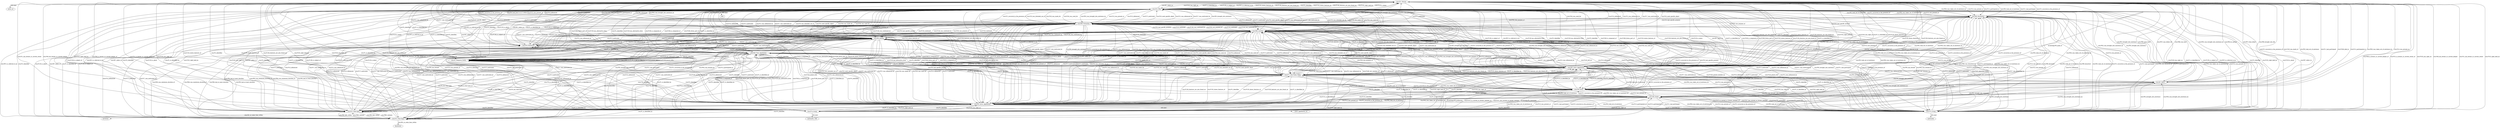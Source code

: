 digraph {
  artist_uri [type=attribute_name,label=artist_uri]
  "crm:E21_Person1" [type=class_uri,label="crm:E21_Person"]
  title [type=attribute_name,label=title]
  "crm:E35_Title1" [type=class_uri,label="crm:E35_Title"]
  birthDate [type=attribute_name,label=birthDate]
  "crm:E52_Time-Span1" [type=class_uri,label="crm:E52_Time-Span"]
  deathDate [type=attribute_name,label=deathDate]
  "crm:E52_Time-Span2" [type=class_uri,label="crm:E52_Time-Span"]
  nationality_URI [type=attribute_name,label=nationality_URI]
  "crm:E74_Group1" [type=class_uri,label="crm:E74_Group"]
  nationality [type=attribute_name,label=nationality]
  "crm:E74_Group2" [type=class_uri,label="crm:E74_Group"]
  artist_appellation_uri [type=attribute_name,label=artist_appellation_uri]
  "crm:E82_Actor_Appellation1" [type=class_uri,label="crm:E82_Actor_Appellation"]
  name [type=attribute_name,label=name]
  "crm:E82_Actor_Appellation2" [type=class_uri,label="crm:E82_Actor_Appellation"]
  "crm:E69_Death" [type=class_uri,label="crm:E69_Death"]
  "crm:E39_Actor" [type=class_uri,label="crm:E39_Actor"]
  "crm:E67_Birth" [type=class_uri,label="crm:E67_Birth"]
  "crm:E71_Man-Made_Thing" [type=class_uri,label="crm:E71_Man-Made_Thing"]
  "crm:E2_Temporal_Entity" [type=class_uri,label="crm:E2_Temporal_Entity"]
  "crm:E54_Dimension" [type=class_uri,label="crm:E54_Dimension"]
  "crm:E49_Time_Appellation" [type=class_uri,label="crm:E49_Time_Appellation"]
  "crm:E85_Joining" [type=class_uri,label="crm:E85_Joining"]
  "crm:E86_Leaving" [type=class_uri,label="crm:E86_Leaving"]
  "crm:E66_Formation" [type=class_uri,label="crm:E66_Formation"]
  "crm:E68_Dissolution" [type=class_uri,label="crm:E68_Dissolution"]
  "crm:E21_Person1" -> artist_uri [label="rdfs:label",type=st_property_uri]
  "crm:E35_Title1" -> title [label="rdfs:label",type=st_property_uri]
  "crm:E52_Time-Span1" -> birthDate [label="crm:P82_at_some_time_within",type=st_property_uri]
  "crm:E52_Time-Span2" -> deathDate [label="crm:P82_at_some_time_within",type=st_property_uri]
  "crm:E74_Group1" -> nationality_URI [label="rdfs:label",type=st_property_uri]
  "crm:E74_Group2" -> nationality [label="rdfs:label",type=st_property_uri]
  "crm:E82_Actor_Appellation1" -> artist_appellation_uri [label="rdfs:label",type=st_property_uri]
  "crm:E82_Actor_Appellation2" -> name [label="rdfs:label",type=st_property_uri]
  "crm:E21_Person1" -> "crm:E69_Death" [label="crm:P100i_died_in",type=direct_property_uri]
  "crm:E69_Death" -> "crm:E21_Person1" [label="crm:P100_was_death_of",type=direct_property_uri]
  "crm:E21_Person1" -> "crm:E39_Actor" [label="id:ontology/PX_pupil_of",type=direct_property_uri]
  "crm:E21_Person1" -> "crm:E67_Birth" [label="crm:P96i_gave_birth",type=direct_property_uri]
  "crm:E21_Person1" -> "crm:E67_Birth" [label="crm:P97i_was_father_for",type=direct_property_uri]
  "crm:E21_Person1" -> "crm:E67_Birth" [label="crm:P98i_was_born",type=direct_property_uri]
  "crm:E67_Birth" -> "crm:E21_Person1" [label="crm:P96_by_mother",type=direct_property_uri]
  "crm:E67_Birth" -> "crm:E21_Person1" [label="crm:P97_from_father",type=direct_property_uri]
  "crm:E67_Birth" -> "crm:E21_Person1" [label="crm:P98_brought_into_life",type=direct_property_uri]
  "crm:E35_Title1" -> "crm:E71_Man-Made_Thing" [label="crm:P102i_is_title_of",type=direct_property_uri]
  "crm:E71_Man-Made_Thing" -> "crm:E35_Title1" [label="crm:P102_has_title",type=direct_property_uri]
  "crm:E52_Time-Span1" -> "crm:E52_Time-Span1" [label="crm:P86_falls_within",type=direct_property_uri]
  "crm:E52_Time-Span1" -> "crm:E52_Time-Span2" [label="crm:P86_falls_within",type=direct_property_uri]
  "crm:E52_Time-Span2" -> "crm:E52_Time-Span1" [label="crm:P86_falls_within",type=direct_property_uri]
  "crm:E52_Time-Span2" -> "crm:E52_Time-Span2" [label="crm:P86_falls_within",type=direct_property_uri]
  "crm:E52_Time-Span1" -> "crm:E52_Time-Span1" [label="crm:P86i_contains",type=direct_property_uri]
  "crm:E52_Time-Span1" -> "crm:E52_Time-Span2" [label="crm:P86i_contains",type=direct_property_uri]
  "crm:E52_Time-Span2" -> "crm:E52_Time-Span1" [label="crm:P86i_contains",type=direct_property_uri]
  "crm:E52_Time-Span2" -> "crm:E52_Time-Span2" [label="crm:P86i_contains",type=direct_property_uri]
  "crm:E52_Time-Span1" -> "crm:E2_Temporal_Entity" [label="crm:P4i_is_time-span_of",type=direct_property_uri]
  "crm:E52_Time-Span2" -> "crm:E2_Temporal_Entity" [label="crm:P4i_is_time-span_of",type=direct_property_uri]
  "crm:E2_Temporal_Entity" -> "crm:E52_Time-Span1" [label="crm:P4_has_time-span",type=direct_property_uri]
  "crm:E2_Temporal_Entity" -> "crm:E52_Time-Span2" [label="crm:P4_has_time-span",type=direct_property_uri]
  "crm:E52_Time-Span1" -> "crm:E54_Dimension" [label="crm:P83_had_at_least_duration",type=direct_property_uri]
  "crm:E52_Time-Span2" -> "crm:E54_Dimension" [label="crm:P83_had_at_least_duration",type=direct_property_uri]
  "crm:E52_Time-Span1" -> "crm:E54_Dimension" [label="crm:P84_had_at_most_duration",type=direct_property_uri]
  "crm:E52_Time-Span2" -> "crm:E54_Dimension" [label="crm:P84_had_at_most_duration",type=direct_property_uri]
  "crm:E54_Dimension" -> "crm:E52_Time-Span1" [label="crm:P83i_was_minimum_duration_of",type=direct_property_uri]
  "crm:E54_Dimension" -> "crm:E52_Time-Span2" [label="crm:P83i_was_minimum_duration_of",type=direct_property_uri]
  "crm:E54_Dimension" -> "crm:E52_Time-Span1" [label="crm:P84i_was_maximum_duration_of",type=direct_property_uri]
  "crm:E54_Dimension" -> "crm:E52_Time-Span2" [label="crm:P84i_was_maximum_duration_of",type=direct_property_uri]
  "crm:E52_Time-Span1" -> "crm:E49_Time_Appellation" [label="crm:P78_is_identified_by",type=direct_property_uri]
  "crm:E52_Time-Span2" -> "crm:E49_Time_Appellation" [label="crm:P78_is_identified_by",type=direct_property_uri]
  "crm:E49_Time_Appellation" -> "crm:E52_Time-Span1" [label="crm:P78i_identifies",type=direct_property_uri]
  "crm:E49_Time_Appellation" -> "crm:E52_Time-Span2" [label="crm:P78i_identifies",type=direct_property_uri]
  "crm:E74_Group1" -> "crm:E39_Actor" [label="crm:P107_has_current_or_former_member",type=direct_property_uri]
  "crm:E74_Group2" -> "crm:E39_Actor" [label="crm:P107_has_current_or_former_member",type=direct_property_uri]
  "crm:E39_Actor" -> "crm:E74_Group1" [label="crm:P107i_is_current_or_former_member_of",type=direct_property_uri]
  "crm:E39_Actor" -> "crm:E74_Group2" [label="crm:P107i_is_current_or_former_member_of",type=direct_property_uri]
  "crm:E39_Actor" -> "crm:E74_Group1" [label="id:ontology/PX_nationality",type=direct_property_uri]
  "crm:E39_Actor" -> "crm:E74_Group2" [label="id:ontology/PX_nationality",type=direct_property_uri]
  "crm:E39_Actor" -> "crm:E74_Group1" [label="id:ontology/PX_profession",type=direct_property_uri]
  "crm:E39_Actor" -> "crm:E74_Group2" [label="id:ontology/PX_profession",type=direct_property_uri]
  "crm:E74_Group1" -> "crm:E85_Joining" [label="crm:P144i_gained_member_by",type=direct_property_uri]
  "crm:E74_Group2" -> "crm:E85_Joining" [label="crm:P144i_gained_member_by",type=direct_property_uri]
  "crm:E85_Joining" -> "crm:E74_Group1" [label="crm:P144_joined_with",type=direct_property_uri]
  "crm:E85_Joining" -> "crm:E74_Group2" [label="crm:P144_joined_with",type=direct_property_uri]
  "crm:E74_Group1" -> "crm:E86_Leaving" [label="crm:P146i_lost_member_by",type=direct_property_uri]
  "crm:E74_Group2" -> "crm:E86_Leaving" [label="crm:P146i_lost_member_by",type=direct_property_uri]
  "crm:E86_Leaving" -> "crm:E74_Group1" [label="crm:P146_separated_from",type=direct_property_uri]
  "crm:E86_Leaving" -> "crm:E74_Group2" [label="crm:P146_separated_from",type=direct_property_uri]
  "crm:E74_Group1" -> "crm:E66_Formation" [label="crm:P95i_was_formed_by",type=direct_property_uri]
  "crm:E74_Group2" -> "crm:E66_Formation" [label="crm:P95i_was_formed_by",type=direct_property_uri]
  "crm:E66_Formation" -> "crm:E74_Group1" [label="crm:P95_has_formed",type=direct_property_uri]
  "crm:E66_Formation" -> "crm:E74_Group2" [label="crm:P95_has_formed",type=direct_property_uri]
  "crm:E74_Group1" -> "crm:E68_Dissolution" [label="crm:P99i_was_dissolved_by",type=direct_property_uri]
  "crm:E74_Group2" -> "crm:E68_Dissolution" [label="crm:P99i_was_dissolved_by",type=direct_property_uri]
  "crm:E68_Dissolution" -> "crm:E74_Group1" [label="crm:P99_dissolved",type=direct_property_uri]
  "crm:E68_Dissolution" -> "crm:E74_Group2" [label="crm:P99_dissolved",type=direct_property_uri]
  "crm:E82_Actor_Appellation1" -> "crm:E39_Actor" [label="crm:P131i_identifies",type=direct_property_uri]
  "crm:E82_Actor_Appellation2" -> "crm:E39_Actor" [label="crm:P131i_identifies",type=direct_property_uri]
  "crm:E39_Actor" -> "crm:E82_Actor_Appellation1" [label="crm:P131_is_identified_by",type=direct_property_uri]
  "crm:E39_Actor" -> "crm:E82_Actor_Appellation2" [label="crm:P131_is_identified_by",type=direct_property_uri]
  "crm:E39_Actor" -> "crm:E85_Joining" [label="crm:P143i_was_joined_by",type=direct_property_uri]
  "crm:E39_Actor" -> "crm:E86_Leaving" [label="crm:P145i_left_by",type=direct_property_uri]
  "crm:E2_Temporal_Entity" -> "crm:E2_Temporal_Entity" [label="crm:P115i_is_finished_by",type=direct_property_uri]
  "crm:E2_Temporal_Entity" -> "crm:E2_Temporal_Entity" [label="crm:P114_is_equal_in_time_to",type=direct_property_uri]
  "crm:E2_Temporal_Entity" -> "crm:E2_Temporal_Entity" [label="crm:P115_finishes",type=direct_property_uri]
  "crm:E2_Temporal_Entity" -> "crm:E2_Temporal_Entity" [label="crm:P116_starts",type=direct_property_uri]
  "crm:E2_Temporal_Entity" -> "crm:E2_Temporal_Entity" [label="crm:P116i_is_started_by",type=direct_property_uri]
  "crm:E2_Temporal_Entity" -> "crm:E2_Temporal_Entity" [label="crm:P117_occurs_during",type=direct_property_uri]
  "crm:E2_Temporal_Entity" -> "crm:E2_Temporal_Entity" [label="crm:P117i_includes",type=direct_property_uri]
  "crm:E2_Temporal_Entity" -> "crm:E2_Temporal_Entity" [label="crm:P118_overlaps_in_time_with",type=direct_property_uri]
  "crm:E2_Temporal_Entity" -> "crm:E2_Temporal_Entity" [label="crm:P118i_is_overlapped_in_time_by",type=direct_property_uri]
  "crm:E2_Temporal_Entity" -> "crm:E2_Temporal_Entity" [label="crm:P119_meets_in_time_with",type=direct_property_uri]
  "crm:E2_Temporal_Entity" -> "crm:E2_Temporal_Entity" [label="crm:P119i_is_met_in_time_by",type=direct_property_uri]
  "crm:E2_Temporal_Entity" -> "crm:E2_Temporal_Entity" [label="crm:P120_occurs_before",type=direct_property_uri]
  "crm:E2_Temporal_Entity" -> "crm:E2_Temporal_Entity" [label="crm:P120i_occurs_after",type=direct_property_uri]
  "crm:E21_Person1" -> "crm:E35_Title1" [label="crm:P105i_has_right_on",type=inherited]
  "crm:E21_Person1" -> "crm:E35_Title1" [label="crm:P1_is_identified_by",type=inherited]
  "crm:E21_Person1" -> "crm:E35_Title1" [label="crm:P129i_is_subject_of",type=inherited]
  "crm:E21_Person1" -> "crm:E35_Title1" [label="crm:P67i_is_referred_to_by",type=inherited]
  "crm:E21_Person1" -> "crm:E35_Title1" [label="crm:P130_shows_features_of",type=inherited]
  "crm:E21_Person1" -> "crm:E35_Title1" [label="crm:P130i_features_are_also_found_on",type=inherited]
  "crm:E21_Person1" -> "crm:E74_Group1" [label="crm:P49_has_former_or_current_keeper",type=inherited]
  "crm:E21_Person1" -> "crm:E74_Group2" [label="crm:P49_has_former_or_current_keeper",type=inherited]
  "crm:E21_Person1" -> "crm:E74_Group1" [label="crm:P51_has_former_or_current_owner",type=inherited]
  "crm:E21_Person1" -> "crm:E74_Group2" [label="crm:P51_has_former_or_current_owner",type=inherited]
  "crm:E21_Person1" -> "crm:E74_Group1" [label="crm:P105_right_held_by",type=inherited]
  "crm:E21_Person1" -> "crm:E74_Group2" [label="crm:P105_right_held_by",type=inherited]
  "crm:E21_Person1" -> "crm:E82_Actor_Appellation1" [label="crm:P105i_has_right_on",type=inherited]
  "crm:E21_Person1" -> "crm:E82_Actor_Appellation2" [label="crm:P105i_has_right_on",type=inherited]
  "crm:E21_Person1" -> "crm:E82_Actor_Appellation1" [label="crm:P1_is_identified_by",type=inherited]
  "crm:E21_Person1" -> "crm:E82_Actor_Appellation2" [label="crm:P1_is_identified_by",type=inherited]
  "crm:E21_Person1" -> "crm:E82_Actor_Appellation1" [label="crm:P130_shows_features_of",type=inherited]
  "crm:E21_Person1" -> "crm:E82_Actor_Appellation2" [label="crm:P130_shows_features_of",type=inherited]
  "crm:E21_Person1" -> "crm:E82_Actor_Appellation1" [label="crm:P130i_features_are_also_found_on",type=inherited]
  "crm:E21_Person1" -> "crm:E82_Actor_Appellation2" [label="crm:P130i_features_are_also_found_on",type=inherited]
  "crm:E21_Person1" -> "crm:E69_Death" [label="crm:P11i_participated_in",type=inherited]
  "crm:E21_Person1" -> "crm:E69_Death" [label="crm:P93i_was_taken_out_of_existence_by",type=inherited]
  "crm:E21_Person1" -> "crm:E69_Death" [label="crm:P12i_was_present_at",type=inherited]
  "crm:E21_Person1" -> "crm:E67_Birth" [label="crm:P92i_was_brought_into_existence_by",type=inherited]
  "crm:E21_Person1" -> "crm:E71_Man-Made_Thing" [label="crm:P130_shows_features_of",type=inherited]
  "crm:E21_Person1" -> "crm:E71_Man-Made_Thing" [label="crm:P130i_features_are_also_found_on",type=inherited]
  "crm:E21_Person1" -> "crm:E49_Time_Appellation" [label="crm:P1_is_identified_by",type=inherited]
  "crm:E21_Person1" -> "crm:E85_Joining" [label="crm:P15i_influenced",type=inherited]
  "crm:E21_Person1" -> "crm:E85_Joining" [label="crm:P17i_motivated",type=inherited]
  "crm:E21_Person1" -> "crm:E85_Joining" [label="crm:P16i_was_used_for",type=inherited]
  "crm:E21_Person1" -> "crm:E86_Leaving" [label="crm:P15i_influenced",type=inherited]
  "crm:E21_Person1" -> "crm:E86_Leaving" [label="crm:P17i_motivated",type=inherited]
  "crm:E21_Person1" -> "crm:E86_Leaving" [label="crm:P16i_was_used_for",type=inherited]
  "crm:E21_Person1" -> "crm:E66_Formation" [label="crm:P11i_participated_in",type=inherited]
  "crm:E21_Person1" -> "crm:E66_Formation" [label="crm:P8i_witnessed",type=inherited]
  "crm:E21_Person1" -> "crm:E66_Formation" [label="crm:P92i_was_brought_into_existence_by",type=inherited]
  "crm:E21_Person1" -> "crm:E66_Formation" [label="crm:P12i_was_present_at",type=inherited]
  "crm:E21_Person1" -> "crm:E66_Formation" [label="crm:P15i_influenced",type=inherited]
  "crm:E21_Person1" -> "crm:E66_Formation" [label="crm:P17i_motivated",type=inherited]
  "crm:E21_Person1" -> "crm:E66_Formation" [label="crm:P16i_was_used_for",type=inherited]
  "crm:E21_Person1" -> "crm:E68_Dissolution" [label="crm:P11i_participated_in",type=inherited]
  "crm:E21_Person1" -> "crm:E68_Dissolution" [label="crm:P93i_was_taken_out_of_existence_by",type=inherited]
  "crm:E21_Person1" -> "crm:E68_Dissolution" [label="crm:P12i_was_present_at",type=inherited]
  "crm:E35_Title1" -> "crm:E21_Person1" [label="crm:P1i_identifies",type=inherited]
  "crm:E35_Title1" -> "crm:E21_Person1" [label="crm:P130_shows_features_of",type=inherited]
  "crm:E35_Title1" -> "crm:E21_Person1" [label="crm:P130i_features_are_also_found_on",type=inherited]
  "crm:E35_Title1" -> "crm:E21_Person1" [label="crm:P105_right_held_by",type=inherited]
  "crm:E35_Title1" -> "crm:E21_Person1" [label="crm:P129_is_about",type=inherited]
  "crm:E35_Title1" -> "crm:E21_Person1" [label="crm:P67_refers_to",type=inherited]
  "crm:E35_Title1" -> "crm:E52_Time-Span1" [label="crm:P1i_identifies",type=inherited]
  "crm:E35_Title1" -> "crm:E52_Time-Span2" [label="crm:P1i_identifies",type=inherited]
  "crm:E35_Title1" -> "crm:E52_Time-Span1" [label="crm:P129_is_about",type=inherited]
  "crm:E35_Title1" -> "crm:E52_Time-Span2" [label="crm:P129_is_about",type=inherited]
  "crm:E35_Title1" -> "crm:E52_Time-Span1" [label="crm:P67_refers_to",type=inherited]
  "crm:E35_Title1" -> "crm:E52_Time-Span2" [label="crm:P67_refers_to",type=inherited]
  "crm:E35_Title1" -> "crm:E74_Group1" [label="crm:P1i_identifies",type=inherited]
  "crm:E35_Title1" -> "crm:E74_Group2" [label="crm:P1i_identifies",type=inherited]
  "crm:E35_Title1" -> "crm:E74_Group1" [label="crm:P105_right_held_by",type=inherited]
  "crm:E35_Title1" -> "crm:E74_Group2" [label="crm:P105_right_held_by",type=inherited]
  "crm:E35_Title1" -> "crm:E74_Group1" [label="crm:P129_is_about",type=inherited]
  "crm:E35_Title1" -> "crm:E74_Group2" [label="crm:P129_is_about",type=inherited]
  "crm:E35_Title1" -> "crm:E74_Group1" [label="crm:P67_refers_to",type=inherited]
  "crm:E35_Title1" -> "crm:E74_Group2" [label="crm:P67_refers_to",type=inherited]
  "crm:E35_Title1" -> "crm:E82_Actor_Appellation1" [label="crm:P139_has_alternative_form",type=inherited]
  "crm:E35_Title1" -> "crm:E82_Actor_Appellation2" [label="crm:P139_has_alternative_form",type=inherited]
  "crm:E35_Title1" -> "crm:E82_Actor_Appellation1" [label="crm:P1i_identifies",type=inherited]
  "crm:E35_Title1" -> "crm:E82_Actor_Appellation2" [label="crm:P1i_identifies",type=inherited]
  "crm:E35_Title1" -> "crm:E82_Actor_Appellation1" [label="crm:P106_is_composed_of",type=inherited]
  "crm:E35_Title1" -> "crm:E82_Actor_Appellation2" [label="crm:P106_is_composed_of",type=inherited]
  "crm:E35_Title1" -> "crm:E82_Actor_Appellation1" [label="crm:P106i_forms_part_of",type=inherited]
  "crm:E35_Title1" -> "crm:E82_Actor_Appellation2" [label="crm:P106i_forms_part_of",type=inherited]
  "crm:E35_Title1" -> "crm:E82_Actor_Appellation1" [label="crm:P130_shows_features_of",type=inherited]
  "crm:E35_Title1" -> "crm:E82_Actor_Appellation2" [label="crm:P130_shows_features_of",type=inherited]
  "crm:E35_Title1" -> "crm:E82_Actor_Appellation1" [label="crm:P130i_features_are_also_found_on",type=inherited]
  "crm:E35_Title1" -> "crm:E82_Actor_Appellation2" [label="crm:P130i_features_are_also_found_on",type=inherited]
  "crm:E35_Title1" -> "crm:E82_Actor_Appellation1" [label="crm:P129_is_about",type=inherited]
  "crm:E35_Title1" -> "crm:E82_Actor_Appellation2" [label="crm:P129_is_about",type=inherited]
  "crm:E35_Title1" -> "crm:E82_Actor_Appellation1" [label="crm:P67_refers_to",type=inherited]
  "crm:E35_Title1" -> "crm:E82_Actor_Appellation2" [label="crm:P67_refers_to",type=inherited]
  "crm:E35_Title1" -> "crm:E82_Actor_Appellation1" [label="crm:P1_is_identified_by",type=inherited]
  "crm:E35_Title1" -> "crm:E82_Actor_Appellation2" [label="crm:P1_is_identified_by",type=inherited]
  "crm:E35_Title1" -> "crm:E69_Death" [label="crm:P93i_was_taken_out_of_existence_by",type=inherited]
  "crm:E35_Title1" -> "crm:E69_Death" [label="crm:P12i_was_present_at",type=inherited]
  "crm:E35_Title1" -> "crm:E39_Actor" [label="crm:P1i_identifies",type=inherited]
  "crm:E35_Title1" -> "crm:E39_Actor" [label="crm:P129_is_about",type=inherited]
  "crm:E35_Title1" -> "crm:E39_Actor" [label="crm:P67_refers_to",type=inherited]
  "crm:E35_Title1" -> "crm:E67_Birth" [label="crm:P92i_was_brought_into_existence_by",type=inherited]
  "crm:E35_Title1" -> "crm:E71_Man-Made_Thing" [label="crm:P1i_identifies",type=inherited]
  "crm:E35_Title1" -> "crm:E71_Man-Made_Thing" [label="crm:P130_shows_features_of",type=inherited]
  "crm:E35_Title1" -> "crm:E71_Man-Made_Thing" [label="crm:P130i_features_are_also_found_on",type=inherited]
  "crm:E35_Title1" -> "crm:E71_Man-Made_Thing" [label="crm:P129_is_about",type=inherited]
  "crm:E35_Title1" -> "crm:E71_Man-Made_Thing" [label="crm:P67_refers_to",type=inherited]
  "crm:E35_Title1" -> "crm:E2_Temporal_Entity" [label="crm:P1i_identifies",type=inherited]
  "crm:E35_Title1" -> "crm:E2_Temporal_Entity" [label="crm:P129_is_about",type=inherited]
  "crm:E35_Title1" -> "crm:E2_Temporal_Entity" [label="crm:P67_refers_to",type=inherited]
  "crm:E35_Title1" -> "crm:E54_Dimension" [label="crm:P1i_identifies",type=inherited]
  "crm:E35_Title1" -> "crm:E54_Dimension" [label="crm:P129_is_about",type=inherited]
  "crm:E35_Title1" -> "crm:E54_Dimension" [label="crm:P67_refers_to",type=inherited]
  "crm:E35_Title1" -> "crm:E49_Time_Appellation" [label="crm:P139_has_alternative_form",type=inherited]
  "crm:E35_Title1" -> "crm:E49_Time_Appellation" [label="crm:P106_is_composed_of",type=inherited]
  "crm:E35_Title1" -> "crm:E49_Time_Appellation" [label="crm:P106i_forms_part_of",type=inherited]
  "crm:E35_Title1" -> "crm:E49_Time_Appellation" [label="crm:P1_is_identified_by",type=inherited]
  "crm:E35_Title1" -> "crm:E85_Joining" [label="crm:P19i_was_made_for",type=inherited]
  "crm:E35_Title1" -> "crm:E85_Joining" [label="crm:P16i_was_used_for",type=inherited]
  "crm:E35_Title1" -> "crm:E85_Joining" [label="crm:P15i_influenced",type=inherited]
  "crm:E35_Title1" -> "crm:E85_Joining" [label="crm:P17i_motivated",type=inherited]
  "crm:E35_Title1" -> "crm:E86_Leaving" [label="crm:P19i_was_made_for",type=inherited]
  "crm:E35_Title1" -> "crm:E86_Leaving" [label="crm:P16i_was_used_for",type=inherited]
  "crm:E35_Title1" -> "crm:E86_Leaving" [label="crm:P15i_influenced",type=inherited]
  "crm:E35_Title1" -> "crm:E86_Leaving" [label="crm:P17i_motivated",type=inherited]
  "crm:E35_Title1" -> "crm:E66_Formation" [label="crm:P19i_was_made_for",type=inherited]
  "crm:E35_Title1" -> "crm:E66_Formation" [label="crm:P16i_was_used_for",type=inherited]
  "crm:E35_Title1" -> "crm:E66_Formation" [label="crm:P92i_was_brought_into_existence_by",type=inherited]
  "crm:E35_Title1" -> "crm:E66_Formation" [label="crm:P12i_was_present_at",type=inherited]
  "crm:E35_Title1" -> "crm:E66_Formation" [label="crm:P15i_influenced",type=inherited]
  "crm:E35_Title1" -> "crm:E66_Formation" [label="crm:P17i_motivated",type=inherited]
  "crm:E35_Title1" -> "crm:E68_Dissolution" [label="crm:P93i_was_taken_out_of_existence_by",type=inherited]
  "crm:E35_Title1" -> "crm:E68_Dissolution" [label="crm:P12i_was_present_at",type=inherited]
  "crm:E52_Time-Span1" -> "crm:E35_Title1" [label="crm:P1_is_identified_by",type=inherited]
  "crm:E52_Time-Span2" -> "crm:E35_Title1" [label="crm:P1_is_identified_by",type=inherited]
  "crm:E52_Time-Span1" -> "crm:E35_Title1" [label="crm:P129i_is_subject_of",type=inherited]
  "crm:E52_Time-Span2" -> "crm:E35_Title1" [label="crm:P129i_is_subject_of",type=inherited]
  "crm:E52_Time-Span1" -> "crm:E35_Title1" [label="crm:P67i_is_referred_to_by",type=inherited]
  "crm:E52_Time-Span2" -> "crm:E35_Title1" [label="crm:P67i_is_referred_to_by",type=inherited]
  "crm:E52_Time-Span1" -> "crm:E82_Actor_Appellation1" [label="crm:P1_is_identified_by",type=inherited]
  "crm:E52_Time-Span1" -> "crm:E82_Actor_Appellation2" [label="crm:P1_is_identified_by",type=inherited]
  "crm:E52_Time-Span2" -> "crm:E82_Actor_Appellation1" [label="crm:P1_is_identified_by",type=inherited]
  "crm:E52_Time-Span2" -> "crm:E82_Actor_Appellation2" [label="crm:P1_is_identified_by",type=inherited]
  "crm:E52_Time-Span1" -> "crm:E49_Time_Appellation" [label="crm:P1_is_identified_by",type=inherited]
  "crm:E52_Time-Span2" -> "crm:E49_Time_Appellation" [label="crm:P1_is_identified_by",type=inherited]
  "crm:E52_Time-Span1" -> "crm:E85_Joining" [label="crm:P15i_influenced",type=inherited]
  "crm:E52_Time-Span2" -> "crm:E85_Joining" [label="crm:P15i_influenced",type=inherited]
  "crm:E52_Time-Span1" -> "crm:E85_Joining" [label="crm:P17i_motivated",type=inherited]
  "crm:E52_Time-Span2" -> "crm:E85_Joining" [label="crm:P17i_motivated",type=inherited]
  "crm:E52_Time-Span1" -> "crm:E86_Leaving" [label="crm:P15i_influenced",type=inherited]
  "crm:E52_Time-Span2" -> "crm:E86_Leaving" [label="crm:P15i_influenced",type=inherited]
  "crm:E52_Time-Span1" -> "crm:E86_Leaving" [label="crm:P17i_motivated",type=inherited]
  "crm:E52_Time-Span2" -> "crm:E86_Leaving" [label="crm:P17i_motivated",type=inherited]
  "crm:E52_Time-Span1" -> "crm:E66_Formation" [label="crm:P15i_influenced",type=inherited]
  "crm:E52_Time-Span2" -> "crm:E66_Formation" [label="crm:P15i_influenced",type=inherited]
  "crm:E52_Time-Span1" -> "crm:E66_Formation" [label="crm:P17i_motivated",type=inherited]
  "crm:E52_Time-Span2" -> "crm:E66_Formation" [label="crm:P17i_motivated",type=inherited]
  "crm:E74_Group1" -> "crm:E21_Person1" [label="crm:P49i_is_former_or_current_keeper_of",type=inherited]
  "crm:E74_Group2" -> "crm:E21_Person1" [label="crm:P49i_is_former_or_current_keeper_of",type=inherited]
  "crm:E74_Group1" -> "crm:E21_Person1" [label="crm:P51i_is_former_or_current_owner_of",type=inherited]
  "crm:E74_Group2" -> "crm:E21_Person1" [label="crm:P51i_is_former_or_current_owner_of",type=inherited]
  "crm:E74_Group1" -> "crm:E21_Person1" [label="crm:P105i_has_right_on",type=inherited]
  "crm:E74_Group2" -> "crm:E21_Person1" [label="crm:P105i_has_right_on",type=inherited]
  "crm:E74_Group1" -> "crm:E35_Title1" [label="crm:P105i_has_right_on",type=inherited]
  "crm:E74_Group2" -> "crm:E35_Title1" [label="crm:P105i_has_right_on",type=inherited]
  "crm:E74_Group1" -> "crm:E35_Title1" [label="crm:P1_is_identified_by",type=inherited]
  "crm:E74_Group2" -> "crm:E35_Title1" [label="crm:P1_is_identified_by",type=inherited]
  "crm:E74_Group1" -> "crm:E35_Title1" [label="crm:P129i_is_subject_of",type=inherited]
  "crm:E74_Group2" -> "crm:E35_Title1" [label="crm:P129i_is_subject_of",type=inherited]
  "crm:E74_Group1" -> "crm:E35_Title1" [label="crm:P67i_is_referred_to_by",type=inherited]
  "crm:E74_Group2" -> "crm:E35_Title1" [label="crm:P67i_is_referred_to_by",type=inherited]
  "crm:E74_Group1" -> "crm:E82_Actor_Appellation1" [label="crm:P105i_has_right_on",type=inherited]
  "crm:E74_Group1" -> "crm:E82_Actor_Appellation2" [label="crm:P105i_has_right_on",type=inherited]
  "crm:E74_Group2" -> "crm:E82_Actor_Appellation1" [label="crm:P105i_has_right_on",type=inherited]
  "crm:E74_Group2" -> "crm:E82_Actor_Appellation2" [label="crm:P105i_has_right_on",type=inherited]
  "crm:E74_Group1" -> "crm:E82_Actor_Appellation1" [label="crm:P1_is_identified_by",type=inherited]
  "crm:E74_Group1" -> "crm:E82_Actor_Appellation2" [label="crm:P1_is_identified_by",type=inherited]
  "crm:E74_Group2" -> "crm:E82_Actor_Appellation1" [label="crm:P1_is_identified_by",type=inherited]
  "crm:E74_Group2" -> "crm:E82_Actor_Appellation2" [label="crm:P1_is_identified_by",type=inherited]
  "crm:E74_Group1" -> "crm:E69_Death" [label="crm:P11i_participated_in",type=inherited]
  "crm:E74_Group2" -> "crm:E69_Death" [label="crm:P11i_participated_in",type=inherited]
  "crm:E74_Group1" -> "crm:E69_Death" [label="crm:P93i_was_taken_out_of_existence_by",type=inherited]
  "crm:E74_Group2" -> "crm:E69_Death" [label="crm:P93i_was_taken_out_of_existence_by",type=inherited]
  "crm:E74_Group1" -> "crm:E69_Death" [label="crm:P12i_was_present_at",type=inherited]
  "crm:E74_Group2" -> "crm:E69_Death" [label="crm:P12i_was_present_at",type=inherited]
  "crm:E74_Group1" -> "crm:E67_Birth" [label="crm:P92i_was_brought_into_existence_by",type=inherited]
  "crm:E74_Group2" -> "crm:E67_Birth" [label="crm:P92i_was_brought_into_existence_by",type=inherited]
  "crm:E74_Group1" -> "crm:E49_Time_Appellation" [label="crm:P1_is_identified_by",type=inherited]
  "crm:E74_Group2" -> "crm:E49_Time_Appellation" [label="crm:P1_is_identified_by",type=inherited]
  "crm:E74_Group1" -> "crm:E85_Joining" [label="crm:P15i_influenced",type=inherited]
  "crm:E74_Group2" -> "crm:E85_Joining" [label="crm:P15i_influenced",type=inherited]
  "crm:E74_Group1" -> "crm:E85_Joining" [label="crm:P17i_motivated",type=inherited]
  "crm:E74_Group2" -> "crm:E85_Joining" [label="crm:P17i_motivated",type=inherited]
  "crm:E74_Group1" -> "crm:E86_Leaving" [label="crm:P15i_influenced",type=inherited]
  "crm:E74_Group2" -> "crm:E86_Leaving" [label="crm:P15i_influenced",type=inherited]
  "crm:E74_Group1" -> "crm:E86_Leaving" [label="crm:P17i_motivated",type=inherited]
  "crm:E74_Group2" -> "crm:E86_Leaving" [label="crm:P17i_motivated",type=inherited]
  "crm:E74_Group1" -> "crm:E66_Formation" [label="crm:P11i_participated_in",type=inherited]
  "crm:E74_Group2" -> "crm:E66_Formation" [label="crm:P11i_participated_in",type=inherited]
  "crm:E74_Group1" -> "crm:E66_Formation" [label="crm:P92i_was_brought_into_existence_by",type=inherited]
  "crm:E74_Group2" -> "crm:E66_Formation" [label="crm:P92i_was_brought_into_existence_by",type=inherited]
  "crm:E74_Group1" -> "crm:E66_Formation" [label="crm:P12i_was_present_at",type=inherited]
  "crm:E74_Group2" -> "crm:E66_Formation" [label="crm:P12i_was_present_at",type=inherited]
  "crm:E74_Group1" -> "crm:E66_Formation" [label="crm:P15i_influenced",type=inherited]
  "crm:E74_Group2" -> "crm:E66_Formation" [label="crm:P15i_influenced",type=inherited]
  "crm:E74_Group1" -> "crm:E66_Formation" [label="crm:P17i_motivated",type=inherited]
  "crm:E74_Group2" -> "crm:E66_Formation" [label="crm:P17i_motivated",type=inherited]
  "crm:E74_Group1" -> "crm:E68_Dissolution" [label="crm:P11i_participated_in",type=inherited]
  "crm:E74_Group2" -> "crm:E68_Dissolution" [label="crm:P11i_participated_in",type=inherited]
  "crm:E74_Group1" -> "crm:E68_Dissolution" [label="crm:P93i_was_taken_out_of_existence_by",type=inherited]
  "crm:E74_Group2" -> "crm:E68_Dissolution" [label="crm:P93i_was_taken_out_of_existence_by",type=inherited]
  "crm:E74_Group1" -> "crm:E68_Dissolution" [label="crm:P12i_was_present_at",type=inherited]
  "crm:E74_Group2" -> "crm:E68_Dissolution" [label="crm:P12i_was_present_at",type=inherited]
  "crm:E82_Actor_Appellation1" -> "crm:E21_Person1" [label="crm:P1i_identifies",type=inherited]
  "crm:E82_Actor_Appellation2" -> "crm:E21_Person1" [label="crm:P1i_identifies",type=inherited]
  "crm:E82_Actor_Appellation1" -> "crm:E21_Person1" [label="crm:P130_shows_features_of",type=inherited]
  "crm:E82_Actor_Appellation2" -> "crm:E21_Person1" [label="crm:P130_shows_features_of",type=inherited]
  "crm:E82_Actor_Appellation1" -> "crm:E21_Person1" [label="crm:P130i_features_are_also_found_on",type=inherited]
  "crm:E82_Actor_Appellation2" -> "crm:E21_Person1" [label="crm:P130i_features_are_also_found_on",type=inherited]
  "crm:E82_Actor_Appellation1" -> "crm:E21_Person1" [label="crm:P105_right_held_by",type=inherited]
  "crm:E82_Actor_Appellation2" -> "crm:E21_Person1" [label="crm:P105_right_held_by",type=inherited]
  "crm:E82_Actor_Appellation1" -> "crm:E35_Title1" [label="crm:P139_has_alternative_form",type=inherited]
  "crm:E82_Actor_Appellation2" -> "crm:E35_Title1" [label="crm:P139_has_alternative_form",type=inherited]
  "crm:E82_Actor_Appellation1" -> "crm:E35_Title1" [label="crm:P1i_identifies",type=inherited]
  "crm:E82_Actor_Appellation2" -> "crm:E35_Title1" [label="crm:P1i_identifies",type=inherited]
  "crm:E82_Actor_Appellation1" -> "crm:E35_Title1" [label="crm:P106_is_composed_of",type=inherited]
  "crm:E82_Actor_Appellation2" -> "crm:E35_Title1" [label="crm:P106_is_composed_of",type=inherited]
  "crm:E82_Actor_Appellation1" -> "crm:E35_Title1" [label="crm:P106i_forms_part_of",type=inherited]
  "crm:E82_Actor_Appellation2" -> "crm:E35_Title1" [label="crm:P106i_forms_part_of",type=inherited]
  "crm:E82_Actor_Appellation1" -> "crm:E35_Title1" [label="crm:P130_shows_features_of",type=inherited]
  "crm:E82_Actor_Appellation2" -> "crm:E35_Title1" [label="crm:P130_shows_features_of",type=inherited]
  "crm:E82_Actor_Appellation1" -> "crm:E35_Title1" [label="crm:P130i_features_are_also_found_on",type=inherited]
  "crm:E82_Actor_Appellation2" -> "crm:E35_Title1" [label="crm:P130i_features_are_also_found_on",type=inherited]
  "crm:E82_Actor_Appellation1" -> "crm:E35_Title1" [label="crm:P1_is_identified_by",type=inherited]
  "crm:E82_Actor_Appellation2" -> "crm:E35_Title1" [label="crm:P1_is_identified_by",type=inherited]
  "crm:E82_Actor_Appellation1" -> "crm:E35_Title1" [label="crm:P129i_is_subject_of",type=inherited]
  "crm:E82_Actor_Appellation2" -> "crm:E35_Title1" [label="crm:P129i_is_subject_of",type=inherited]
  "crm:E82_Actor_Appellation1" -> "crm:E35_Title1" [label="crm:P67i_is_referred_to_by",type=inherited]
  "crm:E82_Actor_Appellation2" -> "crm:E35_Title1" [label="crm:P67i_is_referred_to_by",type=inherited]
  "crm:E82_Actor_Appellation1" -> "crm:E52_Time-Span1" [label="crm:P1i_identifies",type=inherited]
  "crm:E82_Actor_Appellation1" -> "crm:E52_Time-Span2" [label="crm:P1i_identifies",type=inherited]
  "crm:E82_Actor_Appellation2" -> "crm:E52_Time-Span1" [label="crm:P1i_identifies",type=inherited]
  "crm:E82_Actor_Appellation2" -> "crm:E52_Time-Span2" [label="crm:P1i_identifies",type=inherited]
  "crm:E82_Actor_Appellation1" -> "crm:E74_Group1" [label="crm:P1i_identifies",type=inherited]
  "crm:E82_Actor_Appellation1" -> "crm:E74_Group2" [label="crm:P1i_identifies",type=inherited]
  "crm:E82_Actor_Appellation2" -> "crm:E74_Group1" [label="crm:P1i_identifies",type=inherited]
  "crm:E82_Actor_Appellation2" -> "crm:E74_Group2" [label="crm:P1i_identifies",type=inherited]
  "crm:E82_Actor_Appellation1" -> "crm:E74_Group1" [label="crm:P105_right_held_by",type=inherited]
  "crm:E82_Actor_Appellation1" -> "crm:E74_Group2" [label="crm:P105_right_held_by",type=inherited]
  "crm:E82_Actor_Appellation2" -> "crm:E74_Group1" [label="crm:P105_right_held_by",type=inherited]
  "crm:E82_Actor_Appellation2" -> "crm:E74_Group2" [label="crm:P105_right_held_by",type=inherited]
  "crm:E82_Actor_Appellation1" -> "crm:E69_Death" [label="crm:P93i_was_taken_out_of_existence_by",type=inherited]
  "crm:E82_Actor_Appellation2" -> "crm:E69_Death" [label="crm:P93i_was_taken_out_of_existence_by",type=inherited]
  "crm:E82_Actor_Appellation1" -> "crm:E69_Death" [label="crm:P12i_was_present_at",type=inherited]
  "crm:E82_Actor_Appellation2" -> "crm:E69_Death" [label="crm:P12i_was_present_at",type=inherited]
  "crm:E82_Actor_Appellation1" -> "crm:E39_Actor" [label="crm:P1i_identifies",type=inherited]
  "crm:E82_Actor_Appellation2" -> "crm:E39_Actor" [label="crm:P1i_identifies",type=inherited]
  "crm:E82_Actor_Appellation1" -> "crm:E67_Birth" [label="crm:P92i_was_brought_into_existence_by",type=inherited]
  "crm:E82_Actor_Appellation2" -> "crm:E67_Birth" [label="crm:P92i_was_brought_into_existence_by",type=inherited]
  "crm:E82_Actor_Appellation1" -> "crm:E71_Man-Made_Thing" [label="crm:P1i_identifies",type=inherited]
  "crm:E82_Actor_Appellation2" -> "crm:E71_Man-Made_Thing" [label="crm:P1i_identifies",type=inherited]
  "crm:E82_Actor_Appellation1" -> "crm:E71_Man-Made_Thing" [label="crm:P130_shows_features_of",type=inherited]
  "crm:E82_Actor_Appellation2" -> "crm:E71_Man-Made_Thing" [label="crm:P130_shows_features_of",type=inherited]
  "crm:E82_Actor_Appellation1" -> "crm:E71_Man-Made_Thing" [label="crm:P130i_features_are_also_found_on",type=inherited]
  "crm:E82_Actor_Appellation2" -> "crm:E71_Man-Made_Thing" [label="crm:P130i_features_are_also_found_on",type=inherited]
  "crm:E82_Actor_Appellation1" -> "crm:E2_Temporal_Entity" [label="crm:P1i_identifies",type=inherited]
  "crm:E82_Actor_Appellation2" -> "crm:E2_Temporal_Entity" [label="crm:P1i_identifies",type=inherited]
  "crm:E82_Actor_Appellation1" -> "crm:E54_Dimension" [label="crm:P1i_identifies",type=inherited]
  "crm:E82_Actor_Appellation2" -> "crm:E54_Dimension" [label="crm:P1i_identifies",type=inherited]
  "crm:E82_Actor_Appellation1" -> "crm:E49_Time_Appellation" [label="crm:P139_has_alternative_form",type=inherited]
  "crm:E82_Actor_Appellation2" -> "crm:E49_Time_Appellation" [label="crm:P139_has_alternative_form",type=inherited]
  "crm:E82_Actor_Appellation1" -> "crm:E49_Time_Appellation" [label="crm:P106_is_composed_of",type=inherited]
  "crm:E82_Actor_Appellation2" -> "crm:E49_Time_Appellation" [label="crm:P106_is_composed_of",type=inherited]
  "crm:E82_Actor_Appellation1" -> "crm:E49_Time_Appellation" [label="crm:P106i_forms_part_of",type=inherited]
  "crm:E82_Actor_Appellation2" -> "crm:E49_Time_Appellation" [label="crm:P106i_forms_part_of",type=inherited]
  "crm:E82_Actor_Appellation1" -> "crm:E49_Time_Appellation" [label="crm:P1_is_identified_by",type=inherited]
  "crm:E82_Actor_Appellation2" -> "crm:E49_Time_Appellation" [label="crm:P1_is_identified_by",type=inherited]
  "crm:E82_Actor_Appellation1" -> "crm:E85_Joining" [label="crm:P19i_was_made_for",type=inherited]
  "crm:E82_Actor_Appellation2" -> "crm:E85_Joining" [label="crm:P19i_was_made_for",type=inherited]
  "crm:E82_Actor_Appellation1" -> "crm:E85_Joining" [label="crm:P16i_was_used_for",type=inherited]
  "crm:E82_Actor_Appellation2" -> "crm:E85_Joining" [label="crm:P16i_was_used_for",type=inherited]
  "crm:E82_Actor_Appellation1" -> "crm:E85_Joining" [label="crm:P15i_influenced",type=inherited]
  "crm:E82_Actor_Appellation2" -> "crm:E85_Joining" [label="crm:P15i_influenced",type=inherited]
  "crm:E82_Actor_Appellation1" -> "crm:E85_Joining" [label="crm:P17i_motivated",type=inherited]
  "crm:E82_Actor_Appellation2" -> "crm:E85_Joining" [label="crm:P17i_motivated",type=inherited]
  "crm:E82_Actor_Appellation1" -> "crm:E86_Leaving" [label="crm:P19i_was_made_for",type=inherited]
  "crm:E82_Actor_Appellation2" -> "crm:E86_Leaving" [label="crm:P19i_was_made_for",type=inherited]
  "crm:E82_Actor_Appellation1" -> "crm:E86_Leaving" [label="crm:P16i_was_used_for",type=inherited]
  "crm:E82_Actor_Appellation2" -> "crm:E86_Leaving" [label="crm:P16i_was_used_for",type=inherited]
  "crm:E82_Actor_Appellation1" -> "crm:E86_Leaving" [label="crm:P15i_influenced",type=inherited]
  "crm:E82_Actor_Appellation2" -> "crm:E86_Leaving" [label="crm:P15i_influenced",type=inherited]
  "crm:E82_Actor_Appellation1" -> "crm:E86_Leaving" [label="crm:P17i_motivated",type=inherited]
  "crm:E82_Actor_Appellation2" -> "crm:E86_Leaving" [label="crm:P17i_motivated",type=inherited]
  "crm:E82_Actor_Appellation1" -> "crm:E66_Formation" [label="crm:P19i_was_made_for",type=inherited]
  "crm:E82_Actor_Appellation2" -> "crm:E66_Formation" [label="crm:P19i_was_made_for",type=inherited]
  "crm:E82_Actor_Appellation1" -> "crm:E66_Formation" [label="crm:P16i_was_used_for",type=inherited]
  "crm:E82_Actor_Appellation2" -> "crm:E66_Formation" [label="crm:P16i_was_used_for",type=inherited]
  "crm:E82_Actor_Appellation1" -> "crm:E66_Formation" [label="crm:P92i_was_brought_into_existence_by",type=inherited]
  "crm:E82_Actor_Appellation2" -> "crm:E66_Formation" [label="crm:P92i_was_brought_into_existence_by",type=inherited]
  "crm:E82_Actor_Appellation1" -> "crm:E66_Formation" [label="crm:P12i_was_present_at",type=inherited]
  "crm:E82_Actor_Appellation2" -> "crm:E66_Formation" [label="crm:P12i_was_present_at",type=inherited]
  "crm:E82_Actor_Appellation1" -> "crm:E66_Formation" [label="crm:P15i_influenced",type=inherited]
  "crm:E82_Actor_Appellation2" -> "crm:E66_Formation" [label="crm:P15i_influenced",type=inherited]
  "crm:E82_Actor_Appellation1" -> "crm:E66_Formation" [label="crm:P17i_motivated",type=inherited]
  "crm:E82_Actor_Appellation2" -> "crm:E66_Formation" [label="crm:P17i_motivated",type=inherited]
  "crm:E82_Actor_Appellation1" -> "crm:E68_Dissolution" [label="crm:P93i_was_taken_out_of_existence_by",type=inherited]
  "crm:E82_Actor_Appellation2" -> "crm:E68_Dissolution" [label="crm:P93i_was_taken_out_of_existence_by",type=inherited]
  "crm:E82_Actor_Appellation1" -> "crm:E68_Dissolution" [label="crm:P12i_was_present_at",type=inherited]
  "crm:E82_Actor_Appellation2" -> "crm:E68_Dissolution" [label="crm:P12i_was_present_at",type=inherited]
  "crm:E69_Death" -> "crm:E21_Person1" [label="crm:P93_took_out_of_existence",type=inherited]
  "crm:E69_Death" -> "crm:E21_Person1" [label="crm:P11_had_participant",type=inherited]
  "crm:E69_Death" -> "crm:E21_Person1" [label="crm:P12_occurred_in_the_presence_of",type=inherited]
  "crm:E69_Death" -> "crm:E35_Title1" [label="crm:P93_took_out_of_existence",type=inherited]
  "crm:E69_Death" -> "crm:E35_Title1" [label="crm:P12_occurred_in_the_presence_of",type=inherited]
  "crm:E69_Death" -> "crm:E74_Group1" [label="crm:P93_took_out_of_existence",type=inherited]
  "crm:E69_Death" -> "crm:E74_Group2" [label="crm:P93_took_out_of_existence",type=inherited]
  "crm:E69_Death" -> "crm:E74_Group1" [label="crm:P11_had_participant",type=inherited]
  "crm:E69_Death" -> "crm:E74_Group2" [label="crm:P11_had_participant",type=inherited]
  "crm:E69_Death" -> "crm:E74_Group1" [label="crm:P12_occurred_in_the_presence_of",type=inherited]
  "crm:E69_Death" -> "crm:E74_Group2" [label="crm:P12_occurred_in_the_presence_of",type=inherited]
  "crm:E69_Death" -> "crm:E82_Actor_Appellation1" [label="crm:P93_took_out_of_existence",type=inherited]
  "crm:E69_Death" -> "crm:E82_Actor_Appellation2" [label="crm:P93_took_out_of_existence",type=inherited]
  "crm:E69_Death" -> "crm:E82_Actor_Appellation1" [label="crm:P12_occurred_in_the_presence_of",type=inherited]
  "crm:E69_Death" -> "crm:E82_Actor_Appellation2" [label="crm:P12_occurred_in_the_presence_of",type=inherited]
  "crm:E69_Death" -> "crm:E39_Actor" [label="crm:P93_took_out_of_existence",type=inherited]
  "crm:E69_Death" -> "crm:E39_Actor" [label="crm:P12_occurred_in_the_presence_of",type=inherited]
  "crm:E69_Death" -> "crm:E71_Man-Made_Thing" [label="crm:P93_took_out_of_existence",type=inherited]
  "crm:E69_Death" -> "crm:E71_Man-Made_Thing" [label="crm:P12_occurred_in_the_presence_of",type=inherited]
  "crm:E69_Death" -> "crm:E85_Joining" [label="crm:P20i_was_purpose_of",type=inherited]
  "crm:E69_Death" -> "crm:E86_Leaving" [label="crm:P20i_was_purpose_of",type=inherited]
  "crm:E69_Death" -> "crm:E66_Formation" [label="crm:P20i_was_purpose_of",type=inherited]
  "crm:E39_Actor" -> "crm:E35_Title1" [label="crm:P1_is_identified_by",type=inherited]
  "crm:E39_Actor" -> "crm:E35_Title1" [label="crm:P129i_is_subject_of",type=inherited]
  "crm:E39_Actor" -> "crm:E35_Title1" [label="crm:P67i_is_referred_to_by",type=inherited]
  "crm:E39_Actor" -> "crm:E82_Actor_Appellation1" [label="crm:P1_is_identified_by",type=inherited]
  "crm:E39_Actor" -> "crm:E82_Actor_Appellation2" [label="crm:P1_is_identified_by",type=inherited]
  "crm:E39_Actor" -> "crm:E69_Death" [label="crm:P93i_was_taken_out_of_existence_by",type=inherited]
  "crm:E39_Actor" -> "crm:E69_Death" [label="crm:P12i_was_present_at",type=inherited]
  "crm:E39_Actor" -> "crm:E67_Birth" [label="crm:P92i_was_brought_into_existence_by",type=inherited]
  "crm:E39_Actor" -> "crm:E49_Time_Appellation" [label="crm:P1_is_identified_by",type=inherited]
  "crm:E39_Actor" -> "crm:E85_Joining" [label="crm:P15i_influenced",type=inherited]
  "crm:E39_Actor" -> "crm:E85_Joining" [label="crm:P17i_motivated",type=inherited]
  "crm:E39_Actor" -> "crm:E86_Leaving" [label="crm:P15i_influenced",type=inherited]
  "crm:E39_Actor" -> "crm:E86_Leaving" [label="crm:P17i_motivated",type=inherited]
  "crm:E39_Actor" -> "crm:E66_Formation" [label="crm:P92i_was_brought_into_existence_by",type=inherited]
  "crm:E39_Actor" -> "crm:E66_Formation" [label="crm:P12i_was_present_at",type=inherited]
  "crm:E39_Actor" -> "crm:E66_Formation" [label="crm:P15i_influenced",type=inherited]
  "crm:E39_Actor" -> "crm:E66_Formation" [label="crm:P17i_motivated",type=inherited]
  "crm:E39_Actor" -> "crm:E68_Dissolution" [label="crm:P93i_was_taken_out_of_existence_by",type=inherited]
  "crm:E39_Actor" -> "crm:E68_Dissolution" [label="crm:P12i_was_present_at",type=inherited]
  "crm:E67_Birth" -> "crm:E21_Person1" [label="crm:P92_brought_into_existence",type=inherited]
  "crm:E67_Birth" -> "crm:E35_Title1" [label="crm:P92_brought_into_existence",type=inherited]
  "crm:E67_Birth" -> "crm:E74_Group1" [label="crm:P92_brought_into_existence",type=inherited]
  "crm:E67_Birth" -> "crm:E74_Group2" [label="crm:P92_brought_into_existence",type=inherited]
  "crm:E67_Birth" -> "crm:E82_Actor_Appellation1" [label="crm:P92_brought_into_existence",type=inherited]
  "crm:E67_Birth" -> "crm:E82_Actor_Appellation2" [label="crm:P92_brought_into_existence",type=inherited]
  "crm:E67_Birth" -> "crm:E39_Actor" [label="crm:P92_brought_into_existence",type=inherited]
  "crm:E67_Birth" -> "crm:E71_Man-Made_Thing" [label="crm:P92_brought_into_existence",type=inherited]
  "crm:E71_Man-Made_Thing" -> "crm:E21_Person1" [label="crm:P130_shows_features_of",type=inherited]
  "crm:E71_Man-Made_Thing" -> "crm:E21_Person1" [label="crm:P130i_features_are_also_found_on",type=inherited]
  "crm:E71_Man-Made_Thing" -> "crm:E35_Title1" [label="crm:P130_shows_features_of",type=inherited]
  "crm:E71_Man-Made_Thing" -> "crm:E35_Title1" [label="crm:P130i_features_are_also_found_on",type=inherited]
  "crm:E71_Man-Made_Thing" -> "crm:E35_Title1" [label="crm:P1_is_identified_by",type=inherited]
  "crm:E71_Man-Made_Thing" -> "crm:E35_Title1" [label="crm:P129i_is_subject_of",type=inherited]
  "crm:E71_Man-Made_Thing" -> "crm:E35_Title1" [label="crm:P67i_is_referred_to_by",type=inherited]
  "crm:E71_Man-Made_Thing" -> "crm:E82_Actor_Appellation1" [label="crm:P130_shows_features_of",type=inherited]
  "crm:E71_Man-Made_Thing" -> "crm:E82_Actor_Appellation2" [label="crm:P130_shows_features_of",type=inherited]
  "crm:E71_Man-Made_Thing" -> "crm:E82_Actor_Appellation1" [label="crm:P130i_features_are_also_found_on",type=inherited]
  "crm:E71_Man-Made_Thing" -> "crm:E82_Actor_Appellation2" [label="crm:P130i_features_are_also_found_on",type=inherited]
  "crm:E71_Man-Made_Thing" -> "crm:E82_Actor_Appellation1" [label="crm:P1_is_identified_by",type=inherited]
  "crm:E71_Man-Made_Thing" -> "crm:E82_Actor_Appellation2" [label="crm:P1_is_identified_by",type=inherited]
  "crm:E71_Man-Made_Thing" -> "crm:E69_Death" [label="crm:P93i_was_taken_out_of_existence_by",type=inherited]
  "crm:E71_Man-Made_Thing" -> "crm:E69_Death" [label="crm:P12i_was_present_at",type=inherited]
  "crm:E71_Man-Made_Thing" -> "crm:E67_Birth" [label="crm:P92i_was_brought_into_existence_by",type=inherited]
  "crm:E71_Man-Made_Thing" -> "crm:E49_Time_Appellation" [label="crm:P1_is_identified_by",type=inherited]
  "crm:E71_Man-Made_Thing" -> "crm:E85_Joining" [label="crm:P16i_was_used_for",type=inherited]
  "crm:E71_Man-Made_Thing" -> "crm:E85_Joining" [label="crm:P15i_influenced",type=inherited]
  "crm:E71_Man-Made_Thing" -> "crm:E85_Joining" [label="crm:P17i_motivated",type=inherited]
  "crm:E71_Man-Made_Thing" -> "crm:E86_Leaving" [label="crm:P16i_was_used_for",type=inherited]
  "crm:E71_Man-Made_Thing" -> "crm:E86_Leaving" [label="crm:P15i_influenced",type=inherited]
  "crm:E71_Man-Made_Thing" -> "crm:E86_Leaving" [label="crm:P17i_motivated",type=inherited]
  "crm:E71_Man-Made_Thing" -> "crm:E66_Formation" [label="crm:P16i_was_used_for",type=inherited]
  "crm:E71_Man-Made_Thing" -> "crm:E66_Formation" [label="crm:P92i_was_brought_into_existence_by",type=inherited]
  "crm:E71_Man-Made_Thing" -> "crm:E66_Formation" [label="crm:P12i_was_present_at",type=inherited]
  "crm:E71_Man-Made_Thing" -> "crm:E66_Formation" [label="crm:P15i_influenced",type=inherited]
  "crm:E71_Man-Made_Thing" -> "crm:E66_Formation" [label="crm:P17i_motivated",type=inherited]
  "crm:E71_Man-Made_Thing" -> "crm:E68_Dissolution" [label="crm:P93i_was_taken_out_of_existence_by",type=inherited]
  "crm:E71_Man-Made_Thing" -> "crm:E68_Dissolution" [label="crm:P12i_was_present_at",type=inherited]
  "crm:E2_Temporal_Entity" -> "crm:E35_Title1" [label="crm:P1_is_identified_by",type=inherited]
  "crm:E2_Temporal_Entity" -> "crm:E35_Title1" [label="crm:P129i_is_subject_of",type=inherited]
  "crm:E2_Temporal_Entity" -> "crm:E35_Title1" [label="crm:P67i_is_referred_to_by",type=inherited]
  "crm:E2_Temporal_Entity" -> "crm:E82_Actor_Appellation1" [label="crm:P1_is_identified_by",type=inherited]
  "crm:E2_Temporal_Entity" -> "crm:E82_Actor_Appellation2" [label="crm:P1_is_identified_by",type=inherited]
  "crm:E2_Temporal_Entity" -> "crm:E49_Time_Appellation" [label="crm:P1_is_identified_by",type=inherited]
  "crm:E2_Temporal_Entity" -> "crm:E85_Joining" [label="crm:P15i_influenced",type=inherited]
  "crm:E2_Temporal_Entity" -> "crm:E85_Joining" [label="crm:P17i_motivated",type=inherited]
  "crm:E2_Temporal_Entity" -> "crm:E86_Leaving" [label="crm:P15i_influenced",type=inherited]
  "crm:E2_Temporal_Entity" -> "crm:E86_Leaving" [label="crm:P17i_motivated",type=inherited]
  "crm:E2_Temporal_Entity" -> "crm:E66_Formation" [label="crm:P15i_influenced",type=inherited]
  "crm:E2_Temporal_Entity" -> "crm:E66_Formation" [label="crm:P17i_motivated",type=inherited]
  "crm:E54_Dimension" -> "crm:E35_Title1" [label="crm:P1_is_identified_by",type=inherited]
  "crm:E54_Dimension" -> "crm:E35_Title1" [label="crm:P129i_is_subject_of",type=inherited]
  "crm:E54_Dimension" -> "crm:E35_Title1" [label="crm:P67i_is_referred_to_by",type=inherited]
  "crm:E54_Dimension" -> "crm:E82_Actor_Appellation1" [label="crm:P1_is_identified_by",type=inherited]
  "crm:E54_Dimension" -> "crm:E82_Actor_Appellation2" [label="crm:P1_is_identified_by",type=inherited]
  "crm:E54_Dimension" -> "crm:E49_Time_Appellation" [label="crm:P1_is_identified_by",type=inherited]
  "crm:E54_Dimension" -> "crm:E85_Joining" [label="crm:P15i_influenced",type=inherited]
  "crm:E54_Dimension" -> "crm:E85_Joining" [label="crm:P17i_motivated",type=inherited]
  "crm:E54_Dimension" -> "crm:E86_Leaving" [label="crm:P15i_influenced",type=inherited]
  "crm:E54_Dimension" -> "crm:E86_Leaving" [label="crm:P17i_motivated",type=inherited]
  "crm:E54_Dimension" -> "crm:E66_Formation" [label="crm:P15i_influenced",type=inherited]
  "crm:E54_Dimension" -> "crm:E66_Formation" [label="crm:P17i_motivated",type=inherited]
  "crm:E49_Time_Appellation" -> "crm:E21_Person1" [label="crm:P1i_identifies",type=inherited]
  "crm:E49_Time_Appellation" -> "crm:E35_Title1" [label="crm:P139_has_alternative_form",type=inherited]
  "crm:E49_Time_Appellation" -> "crm:E35_Title1" [label="crm:P1i_identifies",type=inherited]
  "crm:E49_Time_Appellation" -> "crm:E35_Title1" [label="crm:P106_is_composed_of",type=inherited]
  "crm:E49_Time_Appellation" -> "crm:E35_Title1" [label="crm:P106i_forms_part_of",type=inherited]
  "crm:E49_Time_Appellation" -> "crm:E52_Time-Span1" [label="crm:P1i_identifies",type=inherited]
  "crm:E49_Time_Appellation" -> "crm:E52_Time-Span2" [label="crm:P1i_identifies",type=inherited]
  "crm:E49_Time_Appellation" -> "crm:E74_Group1" [label="crm:P1i_identifies",type=inherited]
  "crm:E49_Time_Appellation" -> "crm:E74_Group2" [label="crm:P1i_identifies",type=inherited]
  "crm:E49_Time_Appellation" -> "crm:E82_Actor_Appellation1" [label="crm:P139_has_alternative_form",type=inherited]
  "crm:E49_Time_Appellation" -> "crm:E82_Actor_Appellation2" [label="crm:P139_has_alternative_form",type=inherited]
  "crm:E49_Time_Appellation" -> "crm:E82_Actor_Appellation1" [label="crm:P1i_identifies",type=inherited]
  "crm:E49_Time_Appellation" -> "crm:E82_Actor_Appellation2" [label="crm:P1i_identifies",type=inherited]
  "crm:E49_Time_Appellation" -> "crm:E82_Actor_Appellation1" [label="crm:P106_is_composed_of",type=inherited]
  "crm:E49_Time_Appellation" -> "crm:E82_Actor_Appellation2" [label="crm:P106_is_composed_of",type=inherited]
  "crm:E49_Time_Appellation" -> "crm:E82_Actor_Appellation1" [label="crm:P106i_forms_part_of",type=inherited]
  "crm:E49_Time_Appellation" -> "crm:E82_Actor_Appellation2" [label="crm:P106i_forms_part_of",type=inherited]
  "crm:E49_Time_Appellation" -> "crm:E39_Actor" [label="crm:P1i_identifies",type=inherited]
  "crm:E49_Time_Appellation" -> "crm:E71_Man-Made_Thing" [label="crm:P1i_identifies",type=inherited]
  "crm:E49_Time_Appellation" -> "crm:E2_Temporal_Entity" [label="crm:P1i_identifies",type=inherited]
  "crm:E49_Time_Appellation" -> "crm:E54_Dimension" [label="crm:P1i_identifies",type=inherited]
  "crm:E85_Joining" -> "crm:E21_Person1" [label="crm:P15_was_influenced_by",type=inherited]
  "crm:E85_Joining" -> "crm:E21_Person1" [label="crm:P17_was_motivated_by",type=inherited]
  "crm:E85_Joining" -> "crm:E21_Person1" [label="crm:P16_used_specific_object",type=inherited]
  "crm:E85_Joining" -> "crm:E35_Title1" [label="crm:P19_was_intended_use_of",type=inherited]
  "crm:E85_Joining" -> "crm:E35_Title1" [label="crm:P16_used_specific_object",type=inherited]
  "crm:E85_Joining" -> "crm:E35_Title1" [label="crm:P15_was_influenced_by",type=inherited]
  "crm:E85_Joining" -> "crm:E35_Title1" [label="crm:P17_was_motivated_by",type=inherited]
  "crm:E85_Joining" -> "crm:E52_Time-Span1" [label="crm:P15_was_influenced_by",type=inherited]
  "crm:E85_Joining" -> "crm:E52_Time-Span2" [label="crm:P15_was_influenced_by",type=inherited]
  "crm:E85_Joining" -> "crm:E52_Time-Span1" [label="crm:P17_was_motivated_by",type=inherited]
  "crm:E85_Joining" -> "crm:E52_Time-Span2" [label="crm:P17_was_motivated_by",type=inherited]
  "crm:E85_Joining" -> "crm:E74_Group1" [label="crm:P15_was_influenced_by",type=inherited]
  "crm:E85_Joining" -> "crm:E74_Group2" [label="crm:P15_was_influenced_by",type=inherited]
  "crm:E85_Joining" -> "crm:E74_Group1" [label="crm:P17_was_motivated_by",type=inherited]
  "crm:E85_Joining" -> "crm:E74_Group2" [label="crm:P17_was_motivated_by",type=inherited]
  "crm:E85_Joining" -> "crm:E82_Actor_Appellation1" [label="crm:P19_was_intended_use_of",type=inherited]
  "crm:E85_Joining" -> "crm:E82_Actor_Appellation2" [label="crm:P19_was_intended_use_of",type=inherited]
  "crm:E85_Joining" -> "crm:E82_Actor_Appellation1" [label="crm:P16_used_specific_object",type=inherited]
  "crm:E85_Joining" -> "crm:E82_Actor_Appellation2" [label="crm:P16_used_specific_object",type=inherited]
  "crm:E85_Joining" -> "crm:E82_Actor_Appellation1" [label="crm:P15_was_influenced_by",type=inherited]
  "crm:E85_Joining" -> "crm:E82_Actor_Appellation2" [label="crm:P15_was_influenced_by",type=inherited]
  "crm:E85_Joining" -> "crm:E82_Actor_Appellation1" [label="crm:P17_was_motivated_by",type=inherited]
  "crm:E85_Joining" -> "crm:E82_Actor_Appellation2" [label="crm:P17_was_motivated_by",type=inherited]
  "crm:E85_Joining" -> "crm:E69_Death" [label="crm:P20_had_specific_purpose",type=inherited]
  "crm:E85_Joining" -> "crm:E39_Actor" [label="crm:P15_was_influenced_by",type=inherited]
  "crm:E85_Joining" -> "crm:E39_Actor" [label="crm:P17_was_motivated_by",type=inherited]
  "crm:E85_Joining" -> "crm:E71_Man-Made_Thing" [label="crm:P16_used_specific_object",type=inherited]
  "crm:E85_Joining" -> "crm:E71_Man-Made_Thing" [label="crm:P15_was_influenced_by",type=inherited]
  "crm:E85_Joining" -> "crm:E71_Man-Made_Thing" [label="crm:P17_was_motivated_by",type=inherited]
  "crm:E85_Joining" -> "crm:E2_Temporal_Entity" [label="crm:P15_was_influenced_by",type=inherited]
  "crm:E85_Joining" -> "crm:E2_Temporal_Entity" [label="crm:P17_was_motivated_by",type=inherited]
  "crm:E85_Joining" -> "crm:E54_Dimension" [label="crm:P15_was_influenced_by",type=inherited]
  "crm:E85_Joining" -> "crm:E54_Dimension" [label="crm:P17_was_motivated_by",type=inherited]
  "crm:E85_Joining" -> "crm:E86_Leaving" [label="crm:P134_continued",type=inherited]
  "crm:E85_Joining" -> "crm:E86_Leaving" [label="crm:P134i_was_continued_by",type=inherited]
  "crm:E85_Joining" -> "crm:E66_Formation" [label="crm:P134_continued",type=inherited]
  "crm:E85_Joining" -> "crm:E66_Formation" [label="crm:P134i_was_continued_by",type=inherited]
  "crm:E85_Joining" -> "crm:E66_Formation" [label="crm:P20_had_specific_purpose",type=inherited]
  "crm:E85_Joining" -> "crm:E68_Dissolution" [label="crm:P20_had_specific_purpose",type=inherited]
  "crm:E86_Leaving" -> "crm:E21_Person1" [label="crm:P15_was_influenced_by",type=inherited]
  "crm:E86_Leaving" -> "crm:E21_Person1" [label="crm:P17_was_motivated_by",type=inherited]
  "crm:E86_Leaving" -> "crm:E21_Person1" [label="crm:P16_used_specific_object",type=inherited]
  "crm:E86_Leaving" -> "crm:E35_Title1" [label="crm:P19_was_intended_use_of",type=inherited]
  "crm:E86_Leaving" -> "crm:E35_Title1" [label="crm:P16_used_specific_object",type=inherited]
  "crm:E86_Leaving" -> "crm:E35_Title1" [label="crm:P15_was_influenced_by",type=inherited]
  "crm:E86_Leaving" -> "crm:E35_Title1" [label="crm:P17_was_motivated_by",type=inherited]
  "crm:E86_Leaving" -> "crm:E52_Time-Span1" [label="crm:P15_was_influenced_by",type=inherited]
  "crm:E86_Leaving" -> "crm:E52_Time-Span2" [label="crm:P15_was_influenced_by",type=inherited]
  "crm:E86_Leaving" -> "crm:E52_Time-Span1" [label="crm:P17_was_motivated_by",type=inherited]
  "crm:E86_Leaving" -> "crm:E52_Time-Span2" [label="crm:P17_was_motivated_by",type=inherited]
  "crm:E86_Leaving" -> "crm:E74_Group1" [label="crm:P15_was_influenced_by",type=inherited]
  "crm:E86_Leaving" -> "crm:E74_Group2" [label="crm:P15_was_influenced_by",type=inherited]
  "crm:E86_Leaving" -> "crm:E74_Group1" [label="crm:P17_was_motivated_by",type=inherited]
  "crm:E86_Leaving" -> "crm:E74_Group2" [label="crm:P17_was_motivated_by",type=inherited]
  "crm:E86_Leaving" -> "crm:E82_Actor_Appellation1" [label="crm:P19_was_intended_use_of",type=inherited]
  "crm:E86_Leaving" -> "crm:E82_Actor_Appellation2" [label="crm:P19_was_intended_use_of",type=inherited]
  "crm:E86_Leaving" -> "crm:E82_Actor_Appellation1" [label="crm:P16_used_specific_object",type=inherited]
  "crm:E86_Leaving" -> "crm:E82_Actor_Appellation2" [label="crm:P16_used_specific_object",type=inherited]
  "crm:E86_Leaving" -> "crm:E82_Actor_Appellation1" [label="crm:P15_was_influenced_by",type=inherited]
  "crm:E86_Leaving" -> "crm:E82_Actor_Appellation2" [label="crm:P15_was_influenced_by",type=inherited]
  "crm:E86_Leaving" -> "crm:E82_Actor_Appellation1" [label="crm:P17_was_motivated_by",type=inherited]
  "crm:E86_Leaving" -> "crm:E82_Actor_Appellation2" [label="crm:P17_was_motivated_by",type=inherited]
  "crm:E86_Leaving" -> "crm:E69_Death" [label="crm:P20_had_specific_purpose",type=inherited]
  "crm:E86_Leaving" -> "crm:E39_Actor" [label="crm:P15_was_influenced_by",type=inherited]
  "crm:E86_Leaving" -> "crm:E39_Actor" [label="crm:P17_was_motivated_by",type=inherited]
  "crm:E86_Leaving" -> "crm:E71_Man-Made_Thing" [label="crm:P16_used_specific_object",type=inherited]
  "crm:E86_Leaving" -> "crm:E71_Man-Made_Thing" [label="crm:P15_was_influenced_by",type=inherited]
  "crm:E86_Leaving" -> "crm:E71_Man-Made_Thing" [label="crm:P17_was_motivated_by",type=inherited]
  "crm:E86_Leaving" -> "crm:E2_Temporal_Entity" [label="crm:P15_was_influenced_by",type=inherited]
  "crm:E86_Leaving" -> "crm:E2_Temporal_Entity" [label="crm:P17_was_motivated_by",type=inherited]
  "crm:E86_Leaving" -> "crm:E54_Dimension" [label="crm:P15_was_influenced_by",type=inherited]
  "crm:E86_Leaving" -> "crm:E54_Dimension" [label="crm:P17_was_motivated_by",type=inherited]
  "crm:E86_Leaving" -> "crm:E85_Joining" [label="crm:P134_continued",type=inherited]
  "crm:E86_Leaving" -> "crm:E85_Joining" [label="crm:P134i_was_continued_by",type=inherited]
  "crm:E86_Leaving" -> "crm:E66_Formation" [label="crm:P134_continued",type=inherited]
  "crm:E86_Leaving" -> "crm:E66_Formation" [label="crm:P134i_was_continued_by",type=inherited]
  "crm:E86_Leaving" -> "crm:E66_Formation" [label="crm:P20_had_specific_purpose",type=inherited]
  "crm:E86_Leaving" -> "crm:E68_Dissolution" [label="crm:P20_had_specific_purpose",type=inherited]
  "crm:E66_Formation" -> "crm:E21_Person1" [label="crm:P15_was_influenced_by",type=inherited]
  "crm:E66_Formation" -> "crm:E21_Person1" [label="crm:P17_was_motivated_by",type=inherited]
  "crm:E66_Formation" -> "crm:E21_Person1" [label="crm:P16_used_specific_object",type=inherited]
  "crm:E66_Formation" -> "crm:E21_Person1" [label="crm:P92_brought_into_existence",type=inherited]
  "crm:E66_Formation" -> "crm:E21_Person1" [label="crm:P11_had_participant",type=inherited]
  "crm:E66_Formation" -> "crm:E21_Person1" [label="crm:P12_occurred_in_the_presence_of",type=inherited]
  "crm:E66_Formation" -> "crm:E21_Person1" [label="crm:P8_took_place_on_or_within",type=inherited]
  "crm:E66_Formation" -> "crm:E35_Title1" [label="crm:P19_was_intended_use_of",type=inherited]
  "crm:E66_Formation" -> "crm:E35_Title1" [label="crm:P16_used_specific_object",type=inherited]
  "crm:E66_Formation" -> "crm:E35_Title1" [label="crm:P15_was_influenced_by",type=inherited]
  "crm:E66_Formation" -> "crm:E35_Title1" [label="crm:P17_was_motivated_by",type=inherited]
  "crm:E66_Formation" -> "crm:E35_Title1" [label="crm:P92_brought_into_existence",type=inherited]
  "crm:E66_Formation" -> "crm:E35_Title1" [label="crm:P12_occurred_in_the_presence_of",type=inherited]
  "crm:E66_Formation" -> "crm:E52_Time-Span1" [label="crm:P15_was_influenced_by",type=inherited]
  "crm:E66_Formation" -> "crm:E52_Time-Span2" [label="crm:P15_was_influenced_by",type=inherited]
  "crm:E66_Formation" -> "crm:E52_Time-Span1" [label="crm:P17_was_motivated_by",type=inherited]
  "crm:E66_Formation" -> "crm:E52_Time-Span2" [label="crm:P17_was_motivated_by",type=inherited]
  "crm:E66_Formation" -> "crm:E74_Group1" [label="crm:P15_was_influenced_by",type=inherited]
  "crm:E66_Formation" -> "crm:E74_Group2" [label="crm:P15_was_influenced_by",type=inherited]
  "crm:E66_Formation" -> "crm:E74_Group1" [label="crm:P17_was_motivated_by",type=inherited]
  "crm:E66_Formation" -> "crm:E74_Group2" [label="crm:P17_was_motivated_by",type=inherited]
  "crm:E66_Formation" -> "crm:E74_Group1" [label="crm:P92_brought_into_existence",type=inherited]
  "crm:E66_Formation" -> "crm:E74_Group2" [label="crm:P92_brought_into_existence",type=inherited]
  "crm:E66_Formation" -> "crm:E74_Group1" [label="crm:P11_had_participant",type=inherited]
  "crm:E66_Formation" -> "crm:E74_Group2" [label="crm:P11_had_participant",type=inherited]
  "crm:E66_Formation" -> "crm:E74_Group1" [label="crm:P12_occurred_in_the_presence_of",type=inherited]
  "crm:E66_Formation" -> "crm:E74_Group2" [label="crm:P12_occurred_in_the_presence_of",type=inherited]
  "crm:E66_Formation" -> "crm:E82_Actor_Appellation1" [label="crm:P19_was_intended_use_of",type=inherited]
  "crm:E66_Formation" -> "crm:E82_Actor_Appellation2" [label="crm:P19_was_intended_use_of",type=inherited]
  "crm:E66_Formation" -> "crm:E82_Actor_Appellation1" [label="crm:P16_used_specific_object",type=inherited]
  "crm:E66_Formation" -> "crm:E82_Actor_Appellation2" [label="crm:P16_used_specific_object",type=inherited]
  "crm:E66_Formation" -> "crm:E82_Actor_Appellation1" [label="crm:P15_was_influenced_by",type=inherited]
  "crm:E66_Formation" -> "crm:E82_Actor_Appellation2" [label="crm:P15_was_influenced_by",type=inherited]
  "crm:E66_Formation" -> "crm:E82_Actor_Appellation1" [label="crm:P17_was_motivated_by",type=inherited]
  "crm:E66_Formation" -> "crm:E82_Actor_Appellation2" [label="crm:P17_was_motivated_by",type=inherited]
  "crm:E66_Formation" -> "crm:E82_Actor_Appellation1" [label="crm:P92_brought_into_existence",type=inherited]
  "crm:E66_Formation" -> "crm:E82_Actor_Appellation2" [label="crm:P92_brought_into_existence",type=inherited]
  "crm:E66_Formation" -> "crm:E82_Actor_Appellation1" [label="crm:P12_occurred_in_the_presence_of",type=inherited]
  "crm:E66_Formation" -> "crm:E82_Actor_Appellation2" [label="crm:P12_occurred_in_the_presence_of",type=inherited]
  "crm:E66_Formation" -> "crm:E69_Death" [label="crm:P20_had_specific_purpose",type=inherited]
  "crm:E66_Formation" -> "crm:E39_Actor" [label="crm:P15_was_influenced_by",type=inherited]
  "crm:E66_Formation" -> "crm:E39_Actor" [label="crm:P17_was_motivated_by",type=inherited]
  "crm:E66_Formation" -> "crm:E39_Actor" [label="crm:P92_brought_into_existence",type=inherited]
  "crm:E66_Formation" -> "crm:E39_Actor" [label="crm:P12_occurred_in_the_presence_of",type=inherited]
  "crm:E66_Formation" -> "crm:E71_Man-Made_Thing" [label="crm:P16_used_specific_object",type=inherited]
  "crm:E66_Formation" -> "crm:E71_Man-Made_Thing" [label="crm:P15_was_influenced_by",type=inherited]
  "crm:E66_Formation" -> "crm:E71_Man-Made_Thing" [label="crm:P17_was_motivated_by",type=inherited]
  "crm:E66_Formation" -> "crm:E71_Man-Made_Thing" [label="crm:P92_brought_into_existence",type=inherited]
  "crm:E66_Formation" -> "crm:E71_Man-Made_Thing" [label="crm:P12_occurred_in_the_presence_of",type=inherited]
  "crm:E66_Formation" -> "crm:E2_Temporal_Entity" [label="crm:P15_was_influenced_by",type=inherited]
  "crm:E66_Formation" -> "crm:E2_Temporal_Entity" [label="crm:P17_was_motivated_by",type=inherited]
  "crm:E66_Formation" -> "crm:E54_Dimension" [label="crm:P15_was_influenced_by",type=inherited]
  "crm:E66_Formation" -> "crm:E54_Dimension" [label="crm:P17_was_motivated_by",type=inherited]
  "crm:E66_Formation" -> "crm:E85_Joining" [label="crm:P134_continued",type=inherited]
  "crm:E66_Formation" -> "crm:E85_Joining" [label="crm:P134i_was_continued_by",type=inherited]
  "crm:E66_Formation" -> "crm:E85_Joining" [label="crm:P20i_was_purpose_of",type=inherited]
  "crm:E66_Formation" -> "crm:E86_Leaving" [label="crm:P134_continued",type=inherited]
  "crm:E66_Formation" -> "crm:E86_Leaving" [label="crm:P134i_was_continued_by",type=inherited]
  "crm:E66_Formation" -> "crm:E86_Leaving" [label="crm:P20i_was_purpose_of",type=inherited]
  "crm:E66_Formation" -> "crm:E68_Dissolution" [label="crm:P20_had_specific_purpose",type=inherited]
  "crm:E68_Dissolution" -> "crm:E21_Person1" [label="crm:P93_took_out_of_existence",type=inherited]
  "crm:E68_Dissolution" -> "crm:E21_Person1" [label="crm:P11_had_participant",type=inherited]
  "crm:E68_Dissolution" -> "crm:E21_Person1" [label="crm:P12_occurred_in_the_presence_of",type=inherited]
  "crm:E68_Dissolution" -> "crm:E35_Title1" [label="crm:P93_took_out_of_existence",type=inherited]
  "crm:E68_Dissolution" -> "crm:E35_Title1" [label="crm:P12_occurred_in_the_presence_of",type=inherited]
  "crm:E68_Dissolution" -> "crm:E74_Group1" [label="crm:P93_took_out_of_existence",type=inherited]
  "crm:E68_Dissolution" -> "crm:E74_Group2" [label="crm:P93_took_out_of_existence",type=inherited]
  "crm:E68_Dissolution" -> "crm:E74_Group1" [label="crm:P11_had_participant",type=inherited]
  "crm:E68_Dissolution" -> "crm:E74_Group2" [label="crm:P11_had_participant",type=inherited]
  "crm:E68_Dissolution" -> "crm:E74_Group1" [label="crm:P12_occurred_in_the_presence_of",type=inherited]
  "crm:E68_Dissolution" -> "crm:E74_Group2" [label="crm:P12_occurred_in_the_presence_of",type=inherited]
  "crm:E68_Dissolution" -> "crm:E82_Actor_Appellation1" [label="crm:P93_took_out_of_existence",type=inherited]
  "crm:E68_Dissolution" -> "crm:E82_Actor_Appellation2" [label="crm:P93_took_out_of_existence",type=inherited]
  "crm:E68_Dissolution" -> "crm:E82_Actor_Appellation1" [label="crm:P12_occurred_in_the_presence_of",type=inherited]
  "crm:E68_Dissolution" -> "crm:E82_Actor_Appellation2" [label="crm:P12_occurred_in_the_presence_of",type=inherited]
  "crm:E68_Dissolution" -> "crm:E39_Actor" [label="crm:P93_took_out_of_existence",type=inherited]
  "crm:E68_Dissolution" -> "crm:E39_Actor" [label="crm:P12_occurred_in_the_presence_of",type=inherited]
  "crm:E68_Dissolution" -> "crm:E71_Man-Made_Thing" [label="crm:P93_took_out_of_existence",type=inherited]
  "crm:E68_Dissolution" -> "crm:E71_Man-Made_Thing" [label="crm:P12_occurred_in_the_presence_of",type=inherited]
  "crm:E68_Dissolution" -> "crm:E85_Joining" [label="crm:P20i_was_purpose_of",type=inherited]
  "crm:E68_Dissolution" -> "crm:E86_Leaving" [label="crm:P20i_was_purpose_of",type=inherited]
  "crm:E68_Dissolution" -> "crm:E66_Formation" [label="crm:P20i_was_purpose_of",type=inherited]
}
